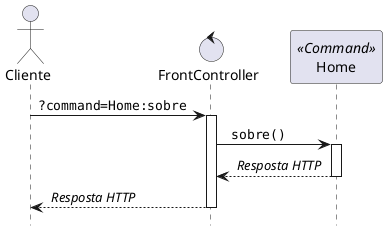 @startuml

actor Cliente
control FrontController
participant Home <<Command>>

Cliente -> FrontController: ""?command=Home:sobre ""
activate FrontController

FrontController ->  Home: "" sobre() ""
activate Home
FrontController <-- Home: // Resposta HTTP //
deactivate Home

Cliente <-- FrontController: // Resposta HTTP //
deactivate FrontController

hide footbox

@enduml
